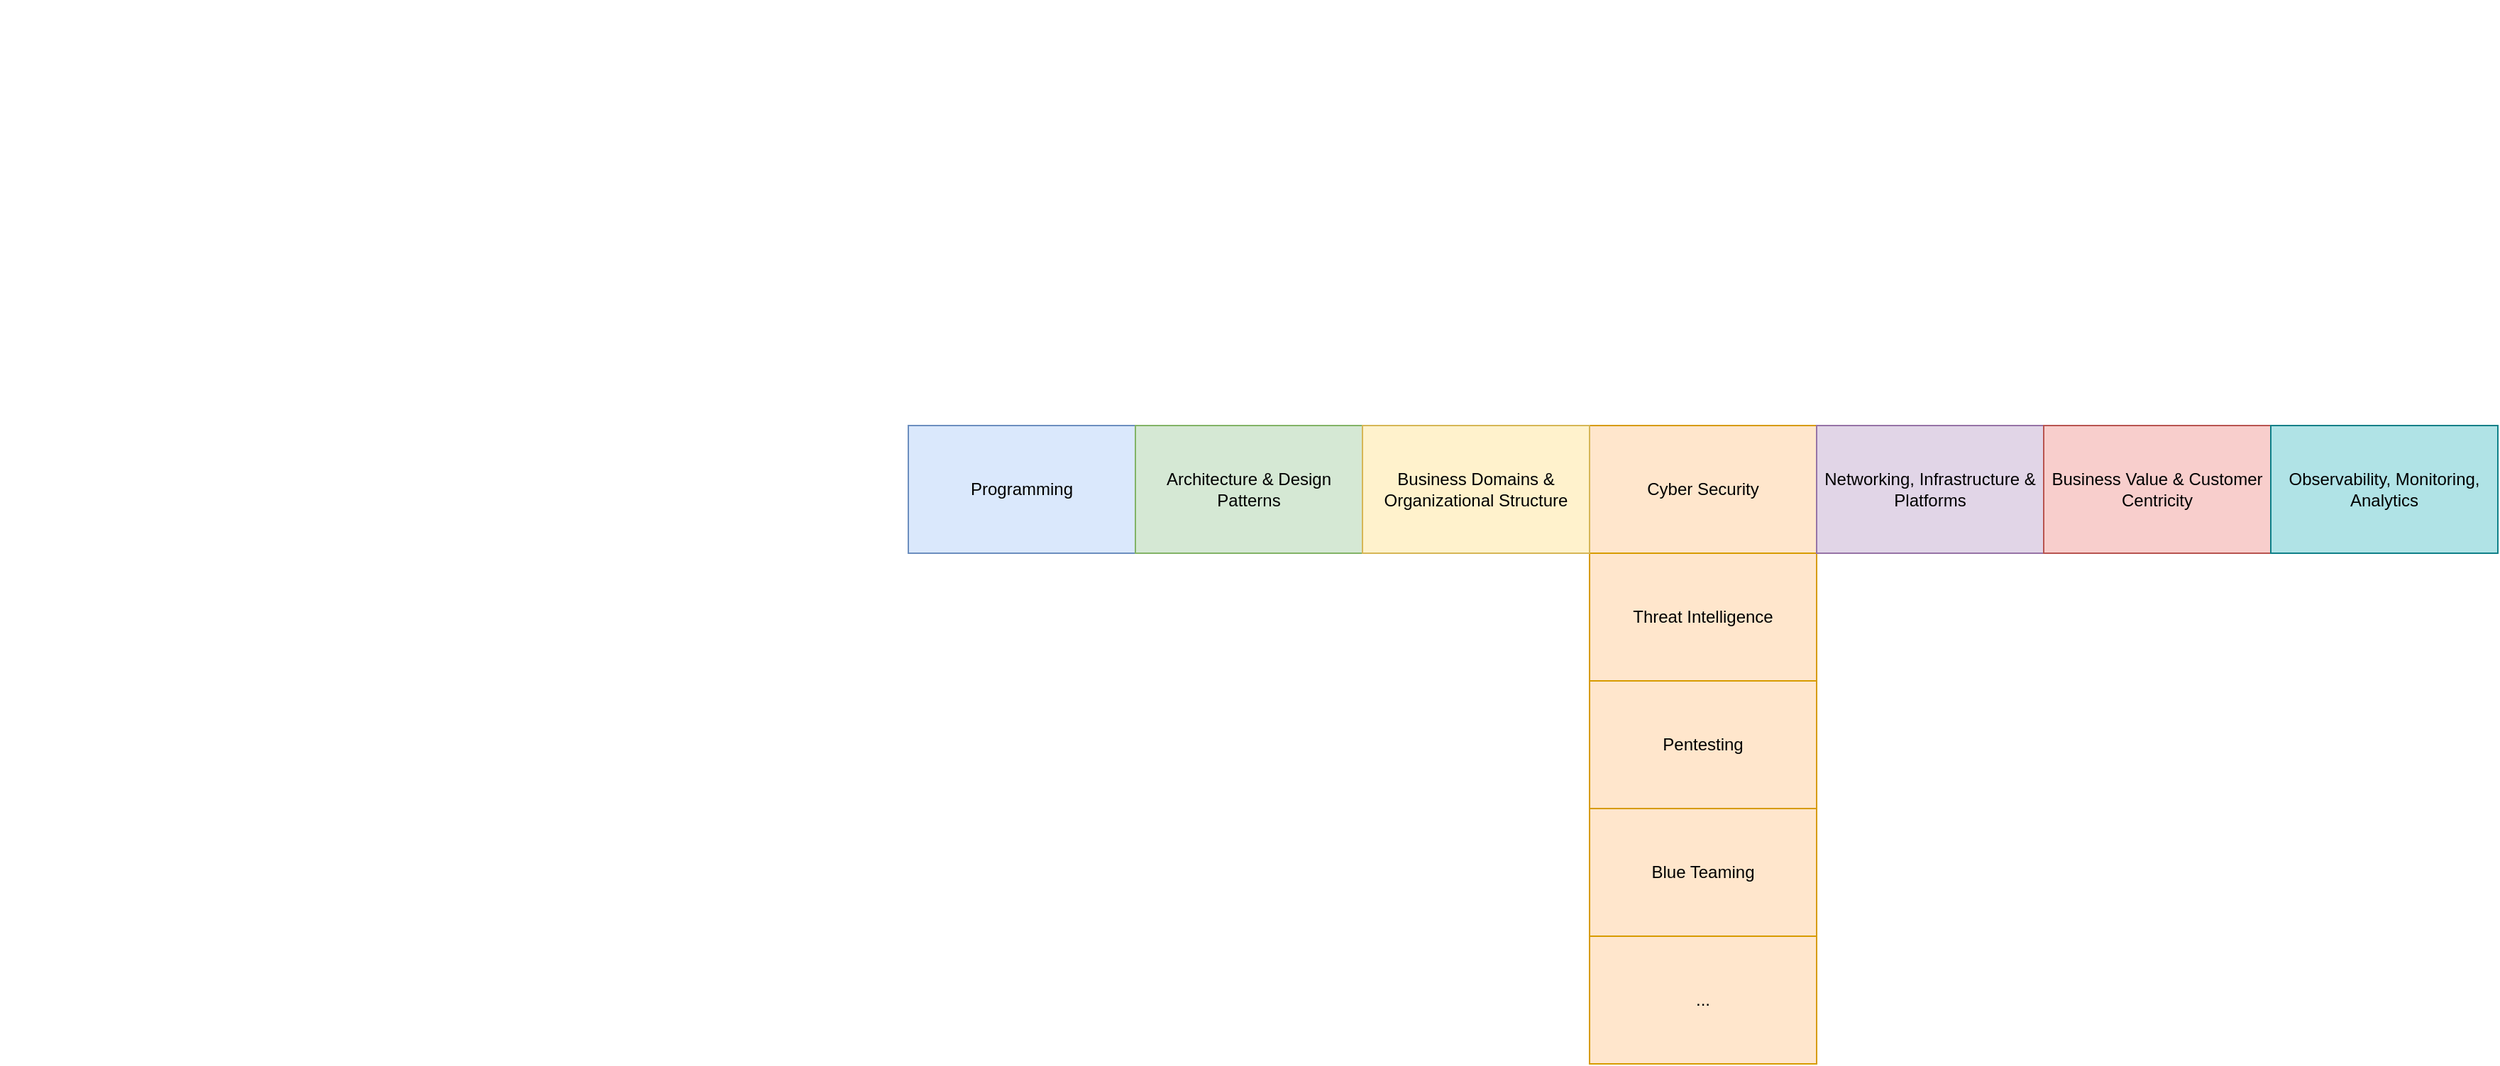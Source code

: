 <mxfile version="20.7.4" type="device"><diagram id="WKo9ChxJwPo8a2PyM7Kh" name="Seite-1"><mxGraphModel dx="1418" dy="828" grid="1" gridSize="10" guides="1" tooltips="1" connect="1" arrows="1" fold="1" page="1" pageScale="1" pageWidth="1169" pageHeight="827" background="#FFFFFF" backgroundImage="{&quot;src&quot;:&quot;data:page/id,7VK_BTmFym-u6Z7gyhPJ&quot;}" math="0" shadow="0"><root><mxCell id="0"/><mxCell id="1" parent="0"/><mxCell id="9U_DH8nWi_ys3ubzvNeS-1" value="Programming" style="rounded=0;whiteSpace=wrap;html=1;fillColor=#dae8fc;strokeColor=#6c8ebf;" vertex="1" parent="1"><mxGeometry x="640" y="300" width="160" height="90" as="geometry"/></mxCell><mxCell id="9U_DH8nWi_ys3ubzvNeS-5" value="Architecture &amp;amp; Design Patterns" style="rounded=0;whiteSpace=wrap;html=1;fillColor=#d5e8d4;strokeColor=#82b366;" vertex="1" parent="1"><mxGeometry x="800" y="300" width="160" height="90" as="geometry"/></mxCell><mxCell id="9U_DH8nWi_ys3ubzvNeS-7" value="Cyber Security" style="rounded=0;whiteSpace=wrap;html=1;fillColor=#ffe6cc;strokeColor=#d79b00;" vertex="1" parent="1"><mxGeometry x="1120" y="300" width="160" height="90" as="geometry"/></mxCell><mxCell id="9U_DH8nWi_ys3ubzvNeS-8" value="Threat Intelligence" style="rounded=0;whiteSpace=wrap;html=1;fillColor=#ffe6cc;strokeColor=#d79b00;" vertex="1" parent="1"><mxGeometry x="1120" y="390" width="160" height="90" as="geometry"/></mxCell><mxCell id="9U_DH8nWi_ys3ubzvNeS-9" value="Blue Teaming" style="rounded=0;whiteSpace=wrap;html=1;fillColor=#ffe6cc;strokeColor=#d79b00;" vertex="1" parent="1"><mxGeometry x="1120" y="570" width="160" height="90" as="geometry"/></mxCell><mxCell id="9U_DH8nWi_ys3ubzvNeS-10" value="Business Domains &amp;amp; Organizational Structure" style="rounded=0;whiteSpace=wrap;html=1;fillColor=#fff2cc;strokeColor=#d6b656;" vertex="1" parent="1"><mxGeometry x="960" y="300" width="160" height="90" as="geometry"/></mxCell><mxCell id="9U_DH8nWi_ys3ubzvNeS-11" value="Networking, Infrastructure &amp;amp; Platforms" style="rounded=0;whiteSpace=wrap;html=1;fillColor=#e1d5e7;strokeColor=#9673a6;" vertex="1" parent="1"><mxGeometry x="1280" y="300" width="160" height="90" as="geometry"/></mxCell><mxCell id="9U_DH8nWi_ys3ubzvNeS-12" value="Business Value &amp;amp; Customer Centricity" style="rounded=0;whiteSpace=wrap;html=1;fillColor=#f8cecc;strokeColor=#b85450;" vertex="1" parent="1"><mxGeometry x="1440" y="300" width="160" height="90" as="geometry"/></mxCell><mxCell id="9U_DH8nWi_ys3ubzvNeS-13" value="Observability, Monitoring, Analytics" style="rounded=0;whiteSpace=wrap;html=1;fillColor=#b0e3e6;strokeColor=#0e8088;" vertex="1" parent="1"><mxGeometry x="1600" y="300" width="160" height="90" as="geometry"/></mxCell><mxCell id="9U_DH8nWi_ys3ubzvNeS-14" value="Pentesting" style="rounded=0;whiteSpace=wrap;html=1;fillColor=#ffe6cc;strokeColor=#d79b00;" vertex="1" parent="1"><mxGeometry x="1120" y="480" width="160" height="90" as="geometry"/></mxCell><mxCell id="9U_DH8nWi_ys3ubzvNeS-15" value="..." style="rounded=0;whiteSpace=wrap;html=1;fillColor=#ffe6cc;strokeColor=#d79b00;" vertex="1" parent="1"><mxGeometry x="1120" y="660" width="160" height="90" as="geometry"/></mxCell></root></mxGraphModel></diagram></mxfile>